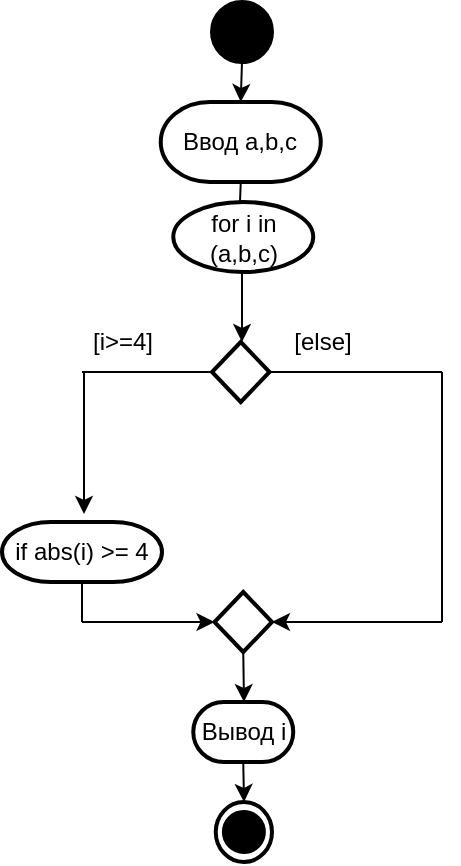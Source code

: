 <mxfile version="20.3.2" type="device"><diagram id="C5RBs43oDa-KdzZeNtuy" name="Page-1"><mxGraphModel dx="1422" dy="804" grid="1" gridSize="10" guides="1" tooltips="1" connect="1" arrows="1" fold="1" page="1" pageScale="1" pageWidth="827" pageHeight="1169" math="0" shadow="0"><root><mxCell id="WIyWlLk6GJQsqaUBKTNV-0"/><mxCell id="WIyWlLk6GJQsqaUBKTNV-1" parent="WIyWlLk6GJQsqaUBKTNV-0"/><mxCell id="xl1WcuD-D-rMvW6hX0nQ-0" value="Ввод a,b,c" style="strokeWidth=2;html=1;shape=mxgraph.flowchart.terminator;whiteSpace=wrap;" vertex="1" parent="WIyWlLk6GJQsqaUBKTNV-1"><mxGeometry x="119.38" y="60" width="80" height="40" as="geometry"/></mxCell><mxCell id="xl1WcuD-D-rMvW6hX0nQ-1" value="" style="strokeWidth=2;html=1;shape=mxgraph.flowchart.start_2;whiteSpace=wrap;fillColor=#000000;" vertex="1" parent="WIyWlLk6GJQsqaUBKTNV-1"><mxGeometry x="145" y="10" width="30" height="30" as="geometry"/></mxCell><mxCell id="xl1WcuD-D-rMvW6hX0nQ-2" value="" style="endArrow=classic;html=1;rounded=0;exitX=0.5;exitY=1;exitDx=0;exitDy=0;exitPerimeter=0;entryX=0.5;entryY=0;entryDx=0;entryDy=0;entryPerimeter=0;" edge="1" parent="WIyWlLk6GJQsqaUBKTNV-1" source="xl1WcuD-D-rMvW6hX0nQ-1" target="xl1WcuD-D-rMvW6hX0nQ-0"><mxGeometry width="50" height="50" relative="1" as="geometry"><mxPoint x="130" y="230" as="sourcePoint"/><mxPoint x="180" y="180" as="targetPoint"/></mxGeometry></mxCell><mxCell id="xl1WcuD-D-rMvW6hX0nQ-4" value="" style="strokeWidth=2;html=1;shape=mxgraph.flowchart.decision;whiteSpace=wrap;fillColor=#FFFFFF;" vertex="1" parent="WIyWlLk6GJQsqaUBKTNV-1"><mxGeometry x="145" y="180" width="28.75" height="30" as="geometry"/></mxCell><mxCell id="xl1WcuD-D-rMvW6hX0nQ-6" value="" style="endArrow=classic;html=1;rounded=0;" edge="1" parent="WIyWlLk6GJQsqaUBKTNV-1"><mxGeometry width="50" height="50" relative="1" as="geometry"><mxPoint x="160" y="140" as="sourcePoint"/><mxPoint x="160" y="180" as="targetPoint"/></mxGeometry></mxCell><mxCell id="xl1WcuD-D-rMvW6hX0nQ-23" value="" style="endArrow=none;html=1;rounded=0;entryX=0;entryY=0.5;entryDx=0;entryDy=0;entryPerimeter=0;" edge="1" parent="WIyWlLk6GJQsqaUBKTNV-1" target="xl1WcuD-D-rMvW6hX0nQ-4"><mxGeometry width="50" height="50" relative="1" as="geometry"><mxPoint x="80" y="195" as="sourcePoint"/><mxPoint x="130" y="200" as="targetPoint"/></mxGeometry></mxCell><mxCell id="xl1WcuD-D-rMvW6hX0nQ-24" value="" style="endArrow=none;html=1;rounded=0;exitX=1;exitY=0.5;exitDx=0;exitDy=0;exitPerimeter=0;" edge="1" parent="WIyWlLk6GJQsqaUBKTNV-1" source="xl1WcuD-D-rMvW6hX0nQ-4"><mxGeometry width="50" height="50" relative="1" as="geometry"><mxPoint x="200" y="300" as="sourcePoint"/><mxPoint x="260" y="195" as="targetPoint"/></mxGeometry></mxCell><mxCell id="xl1WcuD-D-rMvW6hX0nQ-25" value="[i&amp;gt;=4]" style="text;html=1;align=center;verticalAlign=middle;resizable=0;points=[];autosize=1;strokeColor=none;fillColor=none;" vertex="1" parent="WIyWlLk6GJQsqaUBKTNV-1"><mxGeometry x="75" y="165" width="50" height="30" as="geometry"/></mxCell><mxCell id="xl1WcuD-D-rMvW6hX0nQ-27" value="" style="endArrow=classic;html=1;rounded=0;exitX=0.12;exitY=1.133;exitDx=0;exitDy=0;exitPerimeter=0;" edge="1" parent="WIyWlLk6GJQsqaUBKTNV-1"><mxGeometry width="50" height="50" relative="1" as="geometry"><mxPoint x="81" y="194.99" as="sourcePoint"/><mxPoint x="81" y="266" as="targetPoint"/></mxGeometry></mxCell><mxCell id="xl1WcuD-D-rMvW6hX0nQ-28" value="if abs(i) &amp;gt;= 4" style="strokeWidth=2;html=1;shape=mxgraph.flowchart.terminator;whiteSpace=wrap;fillColor=#FFFFFF;" vertex="1" parent="WIyWlLk6GJQsqaUBKTNV-1"><mxGeometry x="40" y="270" width="80" height="30" as="geometry"/></mxCell><mxCell id="xl1WcuD-D-rMvW6hX0nQ-29" value="" style="strokeWidth=2;html=1;shape=mxgraph.flowchart.decision;whiteSpace=wrap;fillColor=#FFFFFF;" vertex="1" parent="WIyWlLk6GJQsqaUBKTNV-1"><mxGeometry x="146.25" y="305" width="28.75" height="30" as="geometry"/></mxCell><mxCell id="xl1WcuD-D-rMvW6hX0nQ-30" value="" style="endArrow=none;html=1;rounded=0;entryX=0.5;entryY=1;entryDx=0;entryDy=0;entryPerimeter=0;" edge="1" parent="WIyWlLk6GJQsqaUBKTNV-1" target="xl1WcuD-D-rMvW6hX0nQ-28"><mxGeometry width="50" height="50" relative="1" as="geometry"><mxPoint x="80" y="320" as="sourcePoint"/><mxPoint x="110" y="380" as="targetPoint"/></mxGeometry></mxCell><mxCell id="xl1WcuD-D-rMvW6hX0nQ-31" value="" style="endArrow=classic;html=1;rounded=0;entryX=0;entryY=0.5;entryDx=0;entryDy=0;entryPerimeter=0;" edge="1" parent="WIyWlLk6GJQsqaUBKTNV-1" target="xl1WcuD-D-rMvW6hX0nQ-29"><mxGeometry width="50" height="50" relative="1" as="geometry"><mxPoint x="80" y="320" as="sourcePoint"/><mxPoint x="160" y="340" as="targetPoint"/></mxGeometry></mxCell><mxCell id="xl1WcuD-D-rMvW6hX0nQ-32" value="[else]" style="text;html=1;align=center;verticalAlign=middle;resizable=0;points=[];autosize=1;strokeColor=none;fillColor=none;" vertex="1" parent="WIyWlLk6GJQsqaUBKTNV-1"><mxGeometry x="175" y="165" width="50" height="30" as="geometry"/></mxCell><mxCell id="xl1WcuD-D-rMvW6hX0nQ-33" value="" style="endArrow=none;html=1;rounded=0;" edge="1" parent="WIyWlLk6GJQsqaUBKTNV-1"><mxGeometry width="50" height="50" relative="1" as="geometry"><mxPoint x="260" y="320" as="sourcePoint"/><mxPoint x="260" y="195" as="targetPoint"/></mxGeometry></mxCell><mxCell id="xl1WcuD-D-rMvW6hX0nQ-34" value="" style="endArrow=classic;html=1;rounded=0;entryX=1;entryY=0.5;entryDx=0;entryDy=0;entryPerimeter=0;" edge="1" parent="WIyWlLk6GJQsqaUBKTNV-1" target="xl1WcuD-D-rMvW6hX0nQ-29"><mxGeometry width="50" height="50" relative="1" as="geometry"><mxPoint x="260" y="320" as="sourcePoint"/><mxPoint x="330" y="350" as="targetPoint"/></mxGeometry></mxCell><mxCell id="xl1WcuD-D-rMvW6hX0nQ-35" value="" style="endArrow=classic;html=1;rounded=0;exitX=0.5;exitY=1;exitDx=0;exitDy=0;exitPerimeter=0;" edge="1" parent="WIyWlLk6GJQsqaUBKTNV-1" source="xl1WcuD-D-rMvW6hX0nQ-29"><mxGeometry width="50" height="50" relative="1" as="geometry"><mxPoint x="160" y="460" as="sourcePoint"/><mxPoint x="161" y="360" as="targetPoint"/></mxGeometry></mxCell><mxCell id="xl1WcuD-D-rMvW6hX0nQ-36" value="Вывод i" style="strokeWidth=2;html=1;shape=mxgraph.flowchart.terminator;whiteSpace=wrap;fillColor=#FFFFFF;" vertex="1" parent="WIyWlLk6GJQsqaUBKTNV-1"><mxGeometry x="135.63" y="360" width="50" height="30" as="geometry"/></mxCell><mxCell id="xl1WcuD-D-rMvW6hX0nQ-38" value="for i in (a,b,c)" style="strokeWidth=2;html=1;shape=mxgraph.flowchart.start_1;whiteSpace=wrap;fillColor=#FFFFFF;" vertex="1" parent="WIyWlLk6GJQsqaUBKTNV-1"><mxGeometry x="125.63" y="110" width="70" height="35" as="geometry"/></mxCell><mxCell id="xl1WcuD-D-rMvW6hX0nQ-39" value="" style="endArrow=none;html=1;rounded=0;entryX=0.5;entryY=1;entryDx=0;entryDy=0;entryPerimeter=0;" edge="1" parent="WIyWlLk6GJQsqaUBKTNV-1" target="xl1WcuD-D-rMvW6hX0nQ-0"><mxGeometry width="50" height="50" relative="1" as="geometry"><mxPoint x="159" y="110" as="sourcePoint"/><mxPoint x="210" y="100" as="targetPoint"/></mxGeometry></mxCell><mxCell id="xl1WcuD-D-rMvW6hX0nQ-40" value="" style="endArrow=classic;html=1;rounded=0;exitX=0.5;exitY=1;exitDx=0;exitDy=0;exitPerimeter=0;" edge="1" parent="WIyWlLk6GJQsqaUBKTNV-1" source="xl1WcuD-D-rMvW6hX0nQ-36"><mxGeometry width="50" height="50" relative="1" as="geometry"><mxPoint x="230" y="480" as="sourcePoint"/><mxPoint x="161" y="410" as="targetPoint"/></mxGeometry></mxCell><mxCell id="xl1WcuD-D-rMvW6hX0nQ-41" value="" style="strokeWidth=2;html=1;shape=mxgraph.flowchart.start_2;whiteSpace=wrap;fillColor=#000000;" vertex="1" parent="WIyWlLk6GJQsqaUBKTNV-1"><mxGeometry x="150.94" y="415" width="20" height="20" as="geometry"/></mxCell><mxCell id="xl1WcuD-D-rMvW6hX0nQ-43" value="" style="strokeWidth=2;html=1;shape=mxgraph.flowchart.start_2;whiteSpace=wrap;fillColor=none;" vertex="1" parent="WIyWlLk6GJQsqaUBKTNV-1"><mxGeometry x="146.87" y="410" width="28.13" height="30" as="geometry"/></mxCell></root></mxGraphModel></diagram></mxfile>